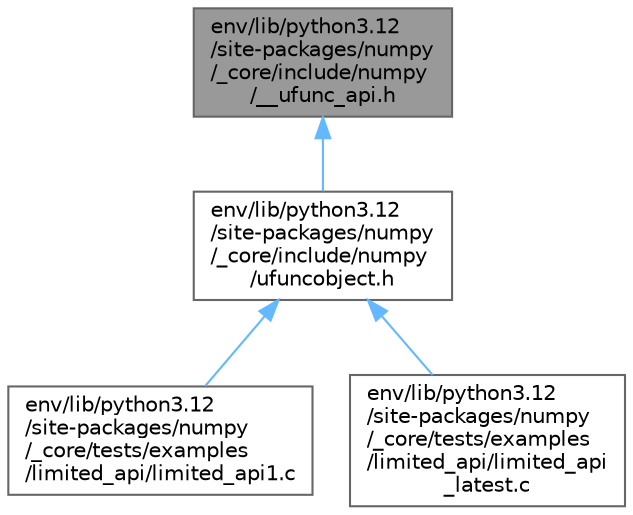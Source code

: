 digraph "env/lib/python3.12/site-packages/numpy/_core/include/numpy/__ufunc_api.h"
{
 // LATEX_PDF_SIZE
  bgcolor="transparent";
  edge [fontname=Helvetica,fontsize=10,labelfontname=Helvetica,labelfontsize=10];
  node [fontname=Helvetica,fontsize=10,shape=box,height=0.2,width=0.4];
  Node1 [id="Node000001",label="env/lib/python3.12\l/site-packages/numpy\l/_core/include/numpy\l/__ufunc_api.h",height=0.2,width=0.4,color="gray40", fillcolor="grey60", style="filled", fontcolor="black",tooltip=" "];
  Node1 -> Node2 [id="edge4_Node000001_Node000002",dir="back",color="steelblue1",style="solid",tooltip=" "];
  Node2 [id="Node000002",label="env/lib/python3.12\l/site-packages/numpy\l/_core/include/numpy\l/ufuncobject.h",height=0.2,width=0.4,color="grey40", fillcolor="white", style="filled",URL="$ufuncobject_8h.html",tooltip=" "];
  Node2 -> Node3 [id="edge5_Node000002_Node000003",dir="back",color="steelblue1",style="solid",tooltip=" "];
  Node3 [id="Node000003",label="env/lib/python3.12\l/site-packages/numpy\l/_core/tests/examples\l/limited_api/limited_api1.c",height=0.2,width=0.4,color="grey40", fillcolor="white", style="filled",URL="$limited__api1_8c.html",tooltip=" "];
  Node2 -> Node4 [id="edge6_Node000002_Node000004",dir="back",color="steelblue1",style="solid",tooltip=" "];
  Node4 [id="Node000004",label="env/lib/python3.12\l/site-packages/numpy\l/_core/tests/examples\l/limited_api/limited_api\l_latest.c",height=0.2,width=0.4,color="grey40", fillcolor="white", style="filled",URL="$limited__api__latest_8c.html",tooltip=" "];
}
